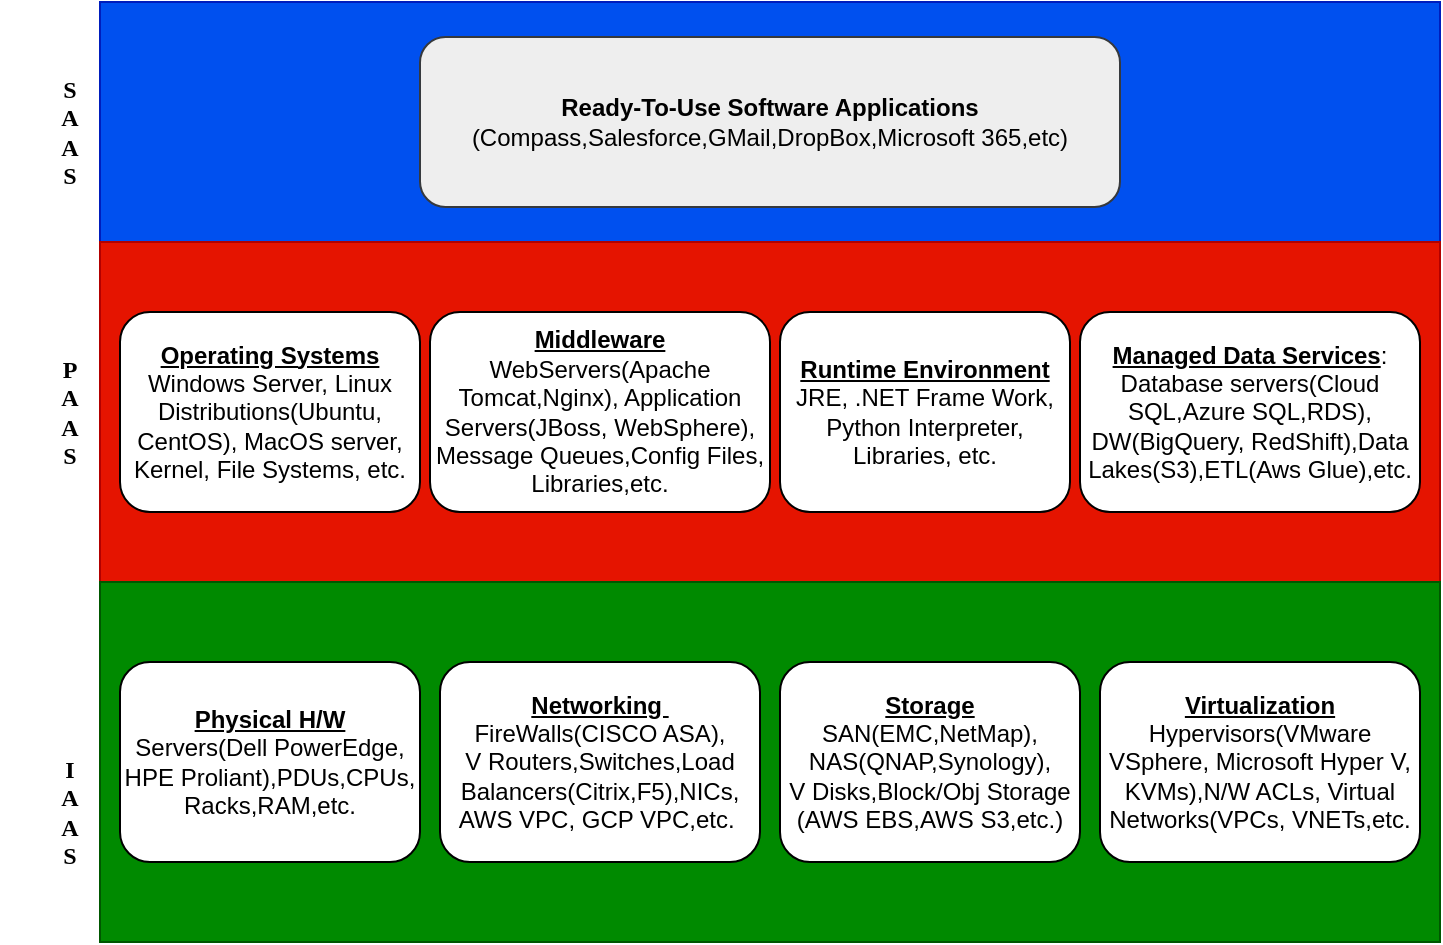 <mxfile version="26.0.10">
  <diagram name="Page-1" id="xQfCdXBaoYpENJeM7S9G">
    <mxGraphModel dx="1105" dy="593" grid="1" gridSize="10" guides="1" tooltips="1" connect="1" arrows="1" fold="1" page="1" pageScale="1" pageWidth="850" pageHeight="1100" math="0" shadow="0">
      <root>
        <mxCell id="0" />
        <mxCell id="1" parent="0" />
        <mxCell id="vwg0xqAuFkWLNpj44O0B-2" value="" style="rounded=0;whiteSpace=wrap;html=1;fillColor=#0050ef;fontColor=#ffffff;strokeColor=#001DBC;" vertex="1" parent="1">
          <mxGeometry x="150" y="70" width="670" height="120" as="geometry" />
        </mxCell>
        <mxCell id="vwg0xqAuFkWLNpj44O0B-3" value="" style="rounded=0;whiteSpace=wrap;html=1;fillColor=#e51400;strokeColor=#B20000;fontColor=#ffffff;" vertex="1" parent="1">
          <mxGeometry x="150" y="190" width="670" height="170" as="geometry" />
        </mxCell>
        <mxCell id="vwg0xqAuFkWLNpj44O0B-4" value="" style="rounded=0;whiteSpace=wrap;html=1;fillColor=#008a00;strokeColor=#005700;fontColor=#ffffff;" vertex="1" parent="1">
          <mxGeometry x="150" y="360" width="670" height="180" as="geometry" />
        </mxCell>
        <mxCell id="vwg0xqAuFkWLNpj44O0B-5" value="&lt;b&gt;&lt;u&gt;Physical H/W&lt;/u&gt;&lt;/b&gt;&lt;div&gt;Servers(Dell PowerEdge, HPE&lt;span style=&quot;background-color: transparent; color: light-dark(rgb(0, 0, 0), rgb(255, 255, 255));&quot;&gt;&amp;nbsp;Proliant),PDUs,CPUs,&lt;/span&gt;&lt;/div&gt;&lt;div&gt;&lt;span style=&quot;background-color: transparent; color: light-dark(rgb(0, 0, 0), rgb(255, 255, 255));&quot;&gt;Racks,RAM,etc.&lt;/span&gt;&lt;/div&gt;" style="rounded=1;whiteSpace=wrap;html=1;" vertex="1" parent="1">
          <mxGeometry x="160" y="400" width="150" height="100" as="geometry" />
        </mxCell>
        <mxCell id="vwg0xqAuFkWLNpj44O0B-6" value="&lt;b&gt;&lt;u&gt;Networking&amp;nbsp;&lt;/u&gt;&lt;/b&gt;&lt;div&gt;FireWalls(CISCO ASA),&lt;/div&gt;&lt;div&gt;V Routers,Switches,Load Balancers(Citrix,F5),NICs,&lt;/div&gt;&lt;div&gt;AWS VPC, GCP VPC,etc.&amp;nbsp;&lt;/div&gt;" style="rounded=1;whiteSpace=wrap;html=1;align=center;" vertex="1" parent="1">
          <mxGeometry x="320" y="400" width="160" height="100" as="geometry" />
        </mxCell>
        <mxCell id="vwg0xqAuFkWLNpj44O0B-7" value="&lt;b&gt;&lt;u&gt;Storage&lt;/u&gt;&lt;/b&gt;&lt;div style=&quot;&quot;&gt;SAN(EMC,NetMap),&lt;/div&gt;&lt;div style=&quot;&quot;&gt;NAS(QNAP,Synology),&lt;/div&gt;&lt;div style=&quot;&quot;&gt;V Disks,Block/Obj Storage&lt;/div&gt;&lt;div style=&quot;&quot;&gt;(AWS EBS,AWS S3,etc.)&lt;/div&gt;" style="rounded=1;whiteSpace=wrap;html=1;" vertex="1" parent="1">
          <mxGeometry x="490" y="400" width="150" height="100" as="geometry" />
        </mxCell>
        <mxCell id="vwg0xqAuFkWLNpj44O0B-8" value="&lt;b style=&quot;&quot;&gt;&lt;u&gt;Virtualization&lt;/u&gt;&lt;/b&gt;&lt;div&gt;Hypervisors(VMware VSphere, Microsoft Hyper V, KVMs),N/W ACLs, Virtual Networks(VPCs, VNETs,etc.&lt;/div&gt;" style="rounded=1;whiteSpace=wrap;html=1;" vertex="1" parent="1">
          <mxGeometry x="650" y="400" width="160" height="100" as="geometry" />
        </mxCell>
        <mxCell id="vwg0xqAuFkWLNpj44O0B-9" value="&lt;b&gt;&lt;u&gt;Operating Systems&lt;/u&gt;&lt;/b&gt;&lt;br&gt;&lt;div&gt;&lt;span style=&quot;background-color: transparent; color: light-dark(rgb(0, 0, 0), rgb(255, 255, 255));&quot;&gt;Windows Server, Linux Distributions(Ubuntu, CentOS), MacOS server,&lt;/span&gt;&lt;/div&gt;&lt;div&gt;&lt;span style=&quot;background-color: transparent; color: light-dark(rgb(0, 0, 0), rgb(255, 255, 255));&quot;&gt;Kernel, File Systems, etc.&lt;/span&gt;&lt;/div&gt;" style="rounded=1;whiteSpace=wrap;html=1;" vertex="1" parent="1">
          <mxGeometry x="160" y="225" width="150" height="100" as="geometry" />
        </mxCell>
        <mxCell id="vwg0xqAuFkWLNpj44O0B-10" value="&lt;b&gt;&lt;u&gt;Middleware&lt;/u&gt;&lt;/b&gt;&lt;div&gt;WebServers(Apache Tomcat,Nginx), Application Servers(JBoss, WebSphere),&lt;/div&gt;&lt;div&gt;Message Queues,Config Files,&lt;/div&gt;&lt;div&gt;Libraries,etc.&lt;/div&gt;" style="rounded=1;whiteSpace=wrap;html=1;" vertex="1" parent="1">
          <mxGeometry x="315" y="225" width="170" height="100" as="geometry" />
        </mxCell>
        <mxCell id="vwg0xqAuFkWLNpj44O0B-11" value="&lt;b&gt;&lt;u&gt;Runtime Environment&lt;/u&gt;&lt;/b&gt;&lt;div&gt;JRE, .NET Frame Work,&lt;/div&gt;&lt;div&gt;Python Interpreter,&lt;/div&gt;&lt;div&gt;Libraries, etc.&lt;/div&gt;" style="rounded=1;whiteSpace=wrap;html=1;" vertex="1" parent="1">
          <mxGeometry x="490" y="225" width="145" height="100" as="geometry" />
        </mxCell>
        <mxCell id="vwg0xqAuFkWLNpj44O0B-20" value="&lt;b&gt;&lt;font face=&quot;Verdana&quot; style=&quot;color: light-dark(rgb(0, 0, 0), rgb(234, 107, 102));&quot;&gt;I&lt;/font&gt;&lt;/b&gt;&lt;div&gt;&lt;b&gt;&lt;font face=&quot;Verdana&quot; style=&quot;color: light-dark(rgb(0, 0, 0), rgb(234, 107, 102));&quot;&gt;A&lt;/font&gt;&lt;/b&gt;&lt;/div&gt;&lt;div&gt;&lt;b&gt;&lt;font face=&quot;Verdana&quot; style=&quot;color: light-dark(rgb(0, 0, 0), rgb(234, 107, 102));&quot;&gt;A&lt;/font&gt;&lt;/b&gt;&lt;/div&gt;&lt;div&gt;&lt;b&gt;&lt;font face=&quot;Verdana&quot; style=&quot;color: light-dark(rgb(0, 0, 0), rgb(234, 107, 102));&quot;&gt;S&lt;/font&gt;&lt;/b&gt;&lt;/div&gt;" style="text;strokeColor=none;align=center;fillColor=none;html=1;verticalAlign=middle;whiteSpace=wrap;rounded=0;" vertex="1" parent="1">
          <mxGeometry x="100" y="420" width="70" height="110" as="geometry" />
        </mxCell>
        <mxCell id="vwg0xqAuFkWLNpj44O0B-21" value="&lt;b&gt;&lt;font face=&quot;Verdana&quot; style=&quot;color: light-dark(rgb(0, 0, 0), rgb(0, 255, 255));&quot;&gt;P&lt;/font&gt;&lt;/b&gt;&lt;div&gt;&lt;b&gt;&lt;font face=&quot;Verdana&quot; style=&quot;color: light-dark(rgb(0, 0, 0), rgb(0, 255, 255));&quot;&gt;A&lt;/font&gt;&lt;/b&gt;&lt;/div&gt;&lt;div&gt;&lt;b&gt;&lt;font face=&quot;Verdana&quot; style=&quot;color: light-dark(rgb(0, 0, 0), rgb(0, 255, 255));&quot;&gt;A&lt;/font&gt;&lt;/b&gt;&lt;/div&gt;&lt;div&gt;&lt;b&gt;&lt;font face=&quot;Verdana&quot; style=&quot;color: light-dark(rgb(0, 0, 0), rgb(0, 255, 255));&quot;&gt;S&lt;/font&gt;&lt;/b&gt;&lt;/div&gt;" style="text;strokeColor=none;align=center;fillColor=none;html=1;verticalAlign=middle;whiteSpace=wrap;rounded=0;" vertex="1" parent="1">
          <mxGeometry x="100" y="235" width="70" height="80" as="geometry" />
        </mxCell>
        <mxCell id="vwg0xqAuFkWLNpj44O0B-22" value="&lt;b&gt;&lt;font face=&quot;Verdana&quot; style=&quot;color: light-dark(rgb(0, 0, 0), rgb(128, 255, 0));&quot;&gt;S&lt;/font&gt;&lt;/b&gt;&lt;div&gt;&lt;b&gt;&lt;font face=&quot;Verdana&quot; style=&quot;color: light-dark(rgb(0, 0, 0), rgb(128, 255, 0));&quot;&gt;A&lt;br&gt;A&lt;br&gt;S&lt;/font&gt;&lt;/b&gt;&lt;/div&gt;" style="text;strokeColor=none;align=center;fillColor=none;html=1;verticalAlign=middle;whiteSpace=wrap;rounded=0;" vertex="1" parent="1">
          <mxGeometry x="100" y="120" width="70" height="30" as="geometry" />
        </mxCell>
        <mxCell id="vwg0xqAuFkWLNpj44O0B-23" value="&lt;b&gt;Ready-To-Use Software Applications&lt;/b&gt;&lt;div&gt;(Compass,Salesforce,GMail,DropBox,Microsoft 365,etc)&lt;/div&gt;" style="rounded=1;whiteSpace=wrap;html=1;fillColor=#eeeeee;strokeColor=#36393d;" vertex="1" parent="1">
          <mxGeometry x="310" y="87.5" width="350" height="85" as="geometry" />
        </mxCell>
        <mxCell id="vwg0xqAuFkWLNpj44O0B-24" value="&lt;b&gt;&lt;u&gt;Managed Data Services&lt;/u&gt;&lt;/b&gt;: Database servers(Cloud SQL,Azure SQL,RDS), DW(BigQuery, RedShift),Data Lakes(S3),ETL(Aws Glue),etc." style="rounded=1;whiteSpace=wrap;html=1;" vertex="1" parent="1">
          <mxGeometry x="640" y="225" width="170" height="100" as="geometry" />
        </mxCell>
      </root>
    </mxGraphModel>
  </diagram>
</mxfile>
